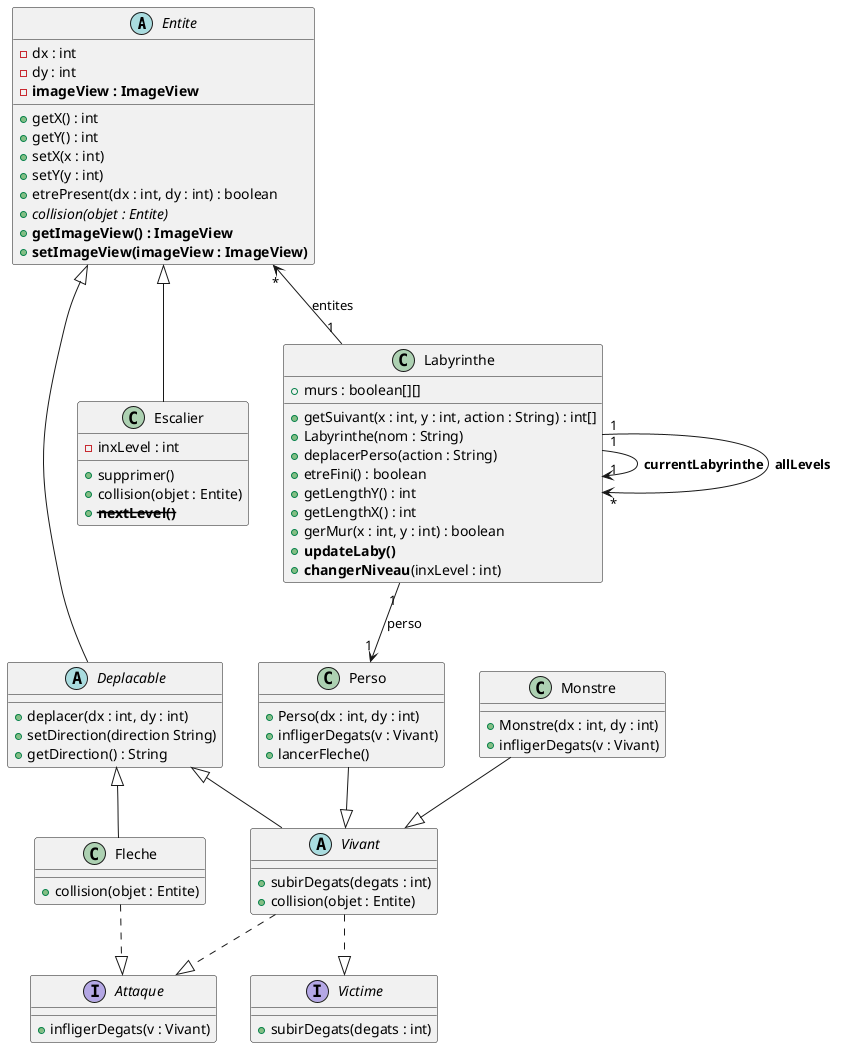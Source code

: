 @startuml

abstract class Entite{
-dx : int
-dy : int
-<b>imageView : ImageView</b>
+getX() : int
+getY() : int
+setX(x : int)
+setY(y : int)
+etrePresent(dx : int, dy : int) : boolean
+{abstract}collision(objet : Entite)
+<b>getImageView() : ImageView</b>
+<b>setImageView(imageView : ImageView)</b>
}

abstract class Deplacable{
+deplacer(dx : int, dy : int)
+setDirection(direction String)
+getDirection() : String
}

class Perso{
+Perso(dx : int, dy : int)
+infligerDegats(v : Vivant)
+lancerFleche()
}

class Monstre{
+Monstre(dx : int, dy : int)
+infligerDegats(v : Vivant)
}

abstract class Vivant{
+subirDegats(degats : int)
+collision(objet : Entite)
}

interface Victime {
+subirDegats(degats : int)
}

interface Attaque {
+infligerDegats(v : Vivant)
}

class Fleche {
+collision(objet : Entite)
}

class Escalier{
-inxLevel : int
+supprimer()
+collision(objet : Entite)
+<b><s>nextLevel()</s></b>
}

class Labyrinthe{
+murs : boolean[][]
+getSuivant(x : int, y : int, action : String) : int[]
+Labyrinthe(nom : String)
+deplacerPerso(action : String)
+etreFini() : boolean
+getLengthY() : int
+getLengthX() : int
+gerMur(x : int, y : int) : boolean
+<b>updateLaby()</b>
+<b>changerNiveau</b>(inxLevel : int)
}

Entite <|-- Deplacable
Deplacable <|-- Fleche
Deplacable <|-- Vivant
Perso --|> Vivant
Monstre --|> Vivant
Vivant ..|> Victime
Vivant ..|> Attaque
Fleche ..|> Attaque
Entite <|-- Escalier
Entite "*" <-- "1" Labyrinthe : entites
Labyrinthe "1" --> "1" Perso : perso
Labyrinthe "1" --> "1" Labyrinthe : <b>currentLabyrinthe</b>
Labyrinthe "1" --> "*" Labyrinthe : <b>allLevels</b>
@enduml